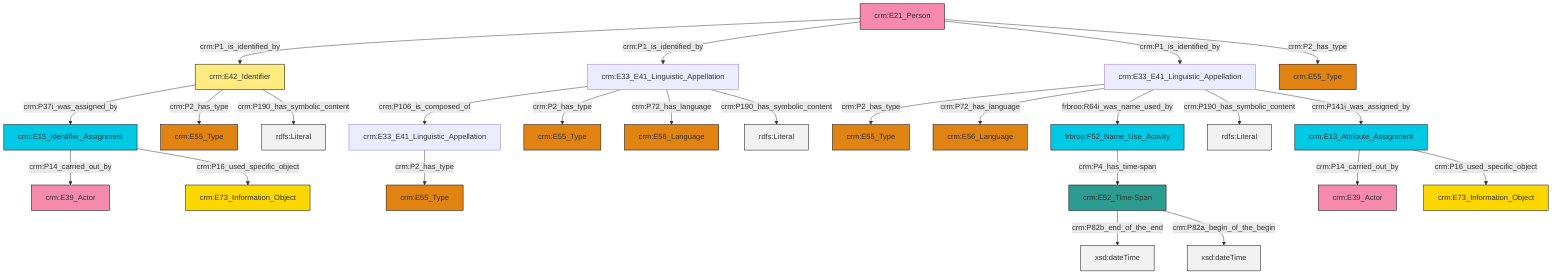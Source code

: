 graph TD
classDef Literal fill:#f2f2f2,stroke:#000000;
classDef CRM_Entity fill:#FFFFFF,stroke:#000000;
classDef Temporal_Entity fill:#00C9E6, stroke:#000000;
classDef Type fill:#E18312, stroke:#000000;
classDef Time-Span fill:#2C9C91, stroke:#000000;
classDef Appellation fill:#FFEB7F, stroke:#000000;
classDef Place fill:#008836, stroke:#000000;
classDef Persistent_Item fill:#B266B2, stroke:#000000;
classDef Conceptual_Object fill:#FFD700, stroke:#000000;
classDef Physical_Thing fill:#D2B48C, stroke:#000000;
classDef Actor fill:#f58aad, stroke:#000000;
classDef PC_Classes fill:#4ce600, stroke:#000000;
classDef Multi fill:#cccccc,stroke:#000000;

0["frbroo:F52_Name_Use_Activity"]:::Temporal_Entity -->|crm:P4_has_time-span| 1["crm:E52_Time-Span"]:::Time-Span
6["crm:E33_E41_Linguistic_Appellation"]:::Default -->|crm:P2_has_type| 7["crm:E55_Type"]:::Type
8["crm:E21_Person"]:::Actor -->|crm:P1_is_identified_by| 9["crm:E42_Identifier"]:::Appellation
9["crm:E42_Identifier"]:::Appellation -->|crm:P37i_was_assigned_by| 10["crm:E15_Identifier_Assignment"]:::Temporal_Entity
2["crm:E33_E41_Linguistic_Appellation"]:::Default -->|crm:P106_is_composed_of| 11["crm:E33_E41_Linguistic_Appellation"]:::Default
10["crm:E15_Identifier_Assignment"]:::Temporal_Entity -->|crm:P14_carried_out_by| 22["crm:E39_Actor"]:::Actor
6["crm:E33_E41_Linguistic_Appellation"]:::Default -->|crm:P72_has_language| 14["crm:E56_Language"]:::Type
6["crm:E33_E41_Linguistic_Appellation"]:::Default -->|frbroo:R64i_was_name_used_by| 0["frbroo:F52_Name_Use_Activity"]:::Temporal_Entity
6["crm:E33_E41_Linguistic_Appellation"]:::Default -->|crm:P190_has_symbolic_content| 30[rdfs:Literal]:::Literal
8["crm:E21_Person"]:::Actor -->|crm:P1_is_identified_by| 2["crm:E33_E41_Linguistic_Appellation"]:::Default
31["crm:E13_Attribute_Assignment"]:::Temporal_Entity -->|crm:P14_carried_out_by| 32["crm:E39_Actor"]:::Actor
8["crm:E21_Person"]:::Actor -->|crm:P1_is_identified_by| 6["crm:E33_E41_Linguistic_Appellation"]:::Default
1["crm:E52_Time-Span"]:::Time-Span -->|crm:P82b_end_of_the_end| 33[xsd:dateTime]:::Literal
31["crm:E13_Attribute_Assignment"]:::Temporal_Entity -->|crm:P16_used_specific_object| 12["crm:E73_Information_Object"]:::Conceptual_Object
1["crm:E52_Time-Span"]:::Time-Span -->|crm:P82a_begin_of_the_begin| 34[xsd:dateTime]:::Literal
2["crm:E33_E41_Linguistic_Appellation"]:::Default -->|crm:P2_has_type| 20["crm:E55_Type"]:::Type
8["crm:E21_Person"]:::Actor -->|crm:P2_has_type| 23["crm:E55_Type"]:::Type
9["crm:E42_Identifier"]:::Appellation -->|crm:P2_has_type| 18["crm:E55_Type"]:::Type
11["crm:E33_E41_Linguistic_Appellation"]:::Default -->|crm:P2_has_type| 28["crm:E55_Type"]:::Type
10["crm:E15_Identifier_Assignment"]:::Temporal_Entity -->|crm:P16_used_specific_object| 4["crm:E73_Information_Object"]:::Conceptual_Object
9["crm:E42_Identifier"]:::Appellation -->|crm:P190_has_symbolic_content| 40[rdfs:Literal]:::Literal
2["crm:E33_E41_Linguistic_Appellation"]:::Default -->|crm:P72_has_language| 42["crm:E56_Language"]:::Type
6["crm:E33_E41_Linguistic_Appellation"]:::Default -->|crm:P141i_was_assigned_by| 31["crm:E13_Attribute_Assignment"]:::Temporal_Entity
2["crm:E33_E41_Linguistic_Appellation"]:::Default -->|crm:P190_has_symbolic_content| 46[rdfs:Literal]:::Literal